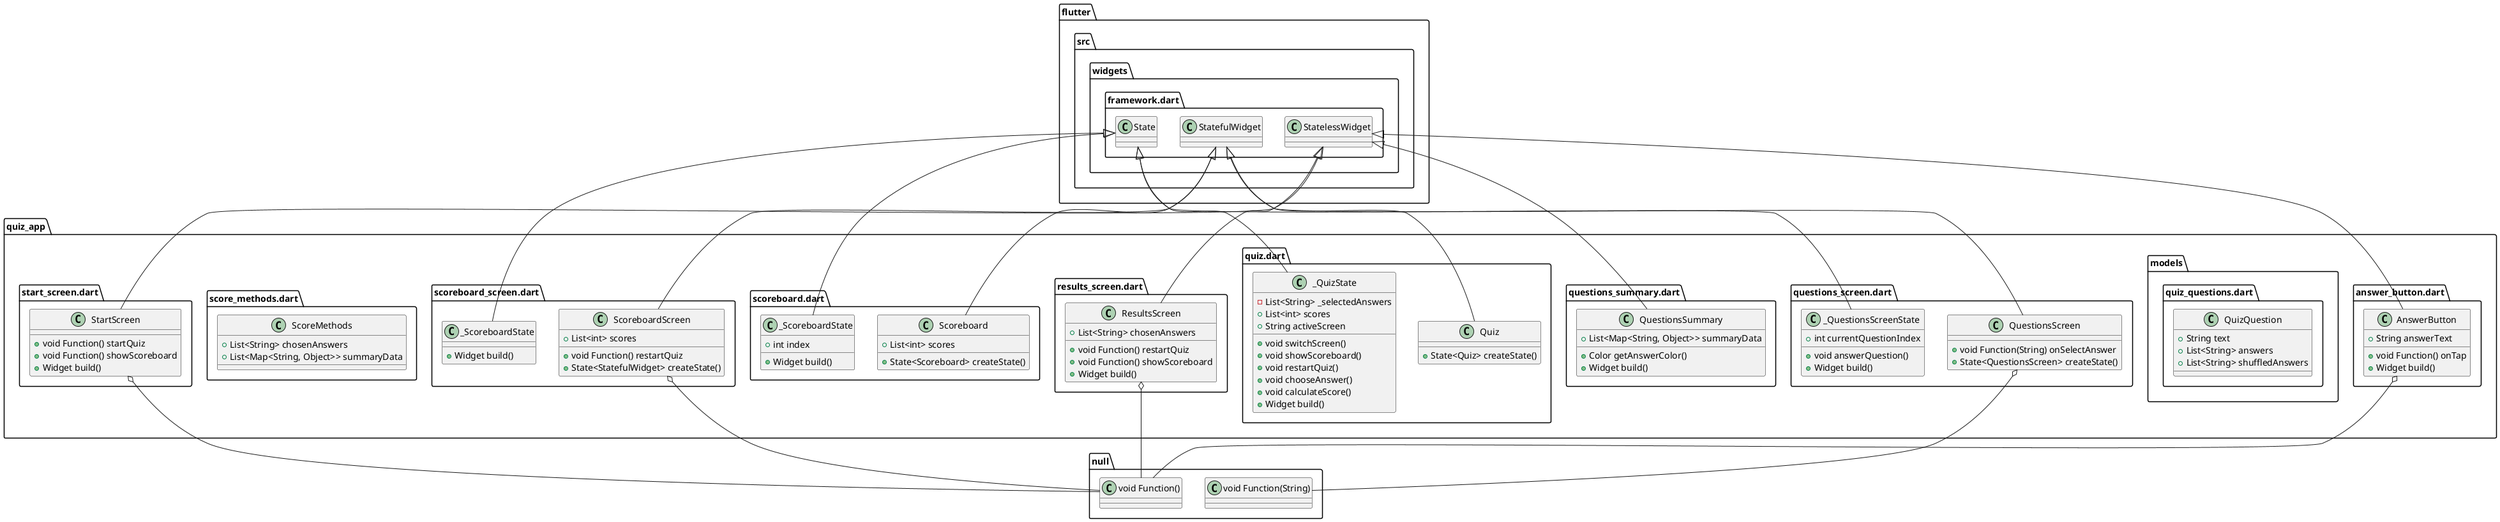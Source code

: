 @startuml
set namespaceSeparator ::

class "quiz_app::answer_button.dart::AnswerButton" {
  +String answerText
  +void Function() onTap
  +Widget build()
}

"quiz_app::answer_button.dart::AnswerButton" o-- "null::void Function()"
"flutter::src::widgets::framework.dart::StatelessWidget" <|-- "quiz_app::answer_button.dart::AnswerButton"

class "quiz_app::models::quiz_questions.dart::QuizQuestion" {
  +String text
  +List<String> answers
  +List<String> shuffledAnswers
}

class "quiz_app::questions_screen.dart::QuestionsScreen" {
  +void Function(String) onSelectAnswer
  +State<QuestionsScreen> createState()
}

"quiz_app::questions_screen.dart::QuestionsScreen" o-- "null::void Function(String)"
"flutter::src::widgets::framework.dart::StatefulWidget" <|-- "quiz_app::questions_screen.dart::QuestionsScreen"

class "quiz_app::questions_screen.dart::_QuestionsScreenState" {
  +int currentQuestionIndex
  +void answerQuestion()
  +Widget build()
}

"flutter::src::widgets::framework.dart::State" <|-- "quiz_app::questions_screen.dart::_QuestionsScreenState"

class "quiz_app::questions_summary.dart::QuestionsSummary" {
  +List<Map<String, Object>> summaryData
  +Color getAnswerColor()
  +Widget build()
}

"flutter::src::widgets::framework.dart::StatelessWidget" <|-- "quiz_app::questions_summary.dart::QuestionsSummary"

class "quiz_app::quiz.dart::Quiz" {
  +State<Quiz> createState()
}

"flutter::src::widgets::framework.dart::StatefulWidget" <|-- "quiz_app::quiz.dart::Quiz"

class "quiz_app::quiz.dart::_QuizState" {
  -List<String> _selectedAnswers
  +List<int> scores
  +String activeScreen
  +void switchScreen()
  +void showScoreboard()
  +void restartQuiz()
  +void chooseAnswer()
  +void calculateScore()
  +Widget build()
}

"flutter::src::widgets::framework.dart::State" <|-- "quiz_app::quiz.dart::_QuizState"

class "quiz_app::results_screen.dart::ResultsScreen" {
  +List<String> chosenAnswers
  +void Function() restartQuiz
  +void Function() showScoreboard
  +Widget build()
}

"quiz_app::results_screen.dart::ResultsScreen" o-- "null::void Function()"
"flutter::src::widgets::framework.dart::StatelessWidget" <|-- "quiz_app::results_screen.dart::ResultsScreen"

class "quiz_app::scoreboard.dart::Scoreboard" {
  +List<int> scores
  +State<Scoreboard> createState()
}

"flutter::src::widgets::framework.dart::StatefulWidget" <|-- "quiz_app::scoreboard.dart::Scoreboard"

class "quiz_app::scoreboard.dart::_ScoreboardState" {
  +int index
  +Widget build()
}

"flutter::src::widgets::framework.dart::State" <|-- "quiz_app::scoreboard.dart::_ScoreboardState"

class "quiz_app::scoreboard_screen.dart::ScoreboardScreen" {
  +List<int> scores
  +void Function() restartQuiz
  +State<StatefulWidget> createState()
}

"quiz_app::scoreboard_screen.dart::ScoreboardScreen" o-- "null::void Function()"
"flutter::src::widgets::framework.dart::StatefulWidget" <|-- "quiz_app::scoreboard_screen.dart::ScoreboardScreen"

class "quiz_app::scoreboard_screen.dart::_ScoreboardState" {
  +Widget build()
}

"flutter::src::widgets::framework.dart::State" <|-- "quiz_app::scoreboard_screen.dart::_ScoreboardState"

class "quiz_app::score_methods.dart::ScoreMethods" {
  +List<String> chosenAnswers
  +List<Map<String, Object>> summaryData
}

class "quiz_app::start_screen.dart::StartScreen" {
  +void Function() startQuiz
  +void Function() showScoreboard
  +Widget build()
}

"quiz_app::start_screen.dart::StartScreen" o-- "null::void Function()"
"flutter::src::widgets::framework.dart::StatelessWidget" <|-- "quiz_app::start_screen.dart::StartScreen"


@enduml
